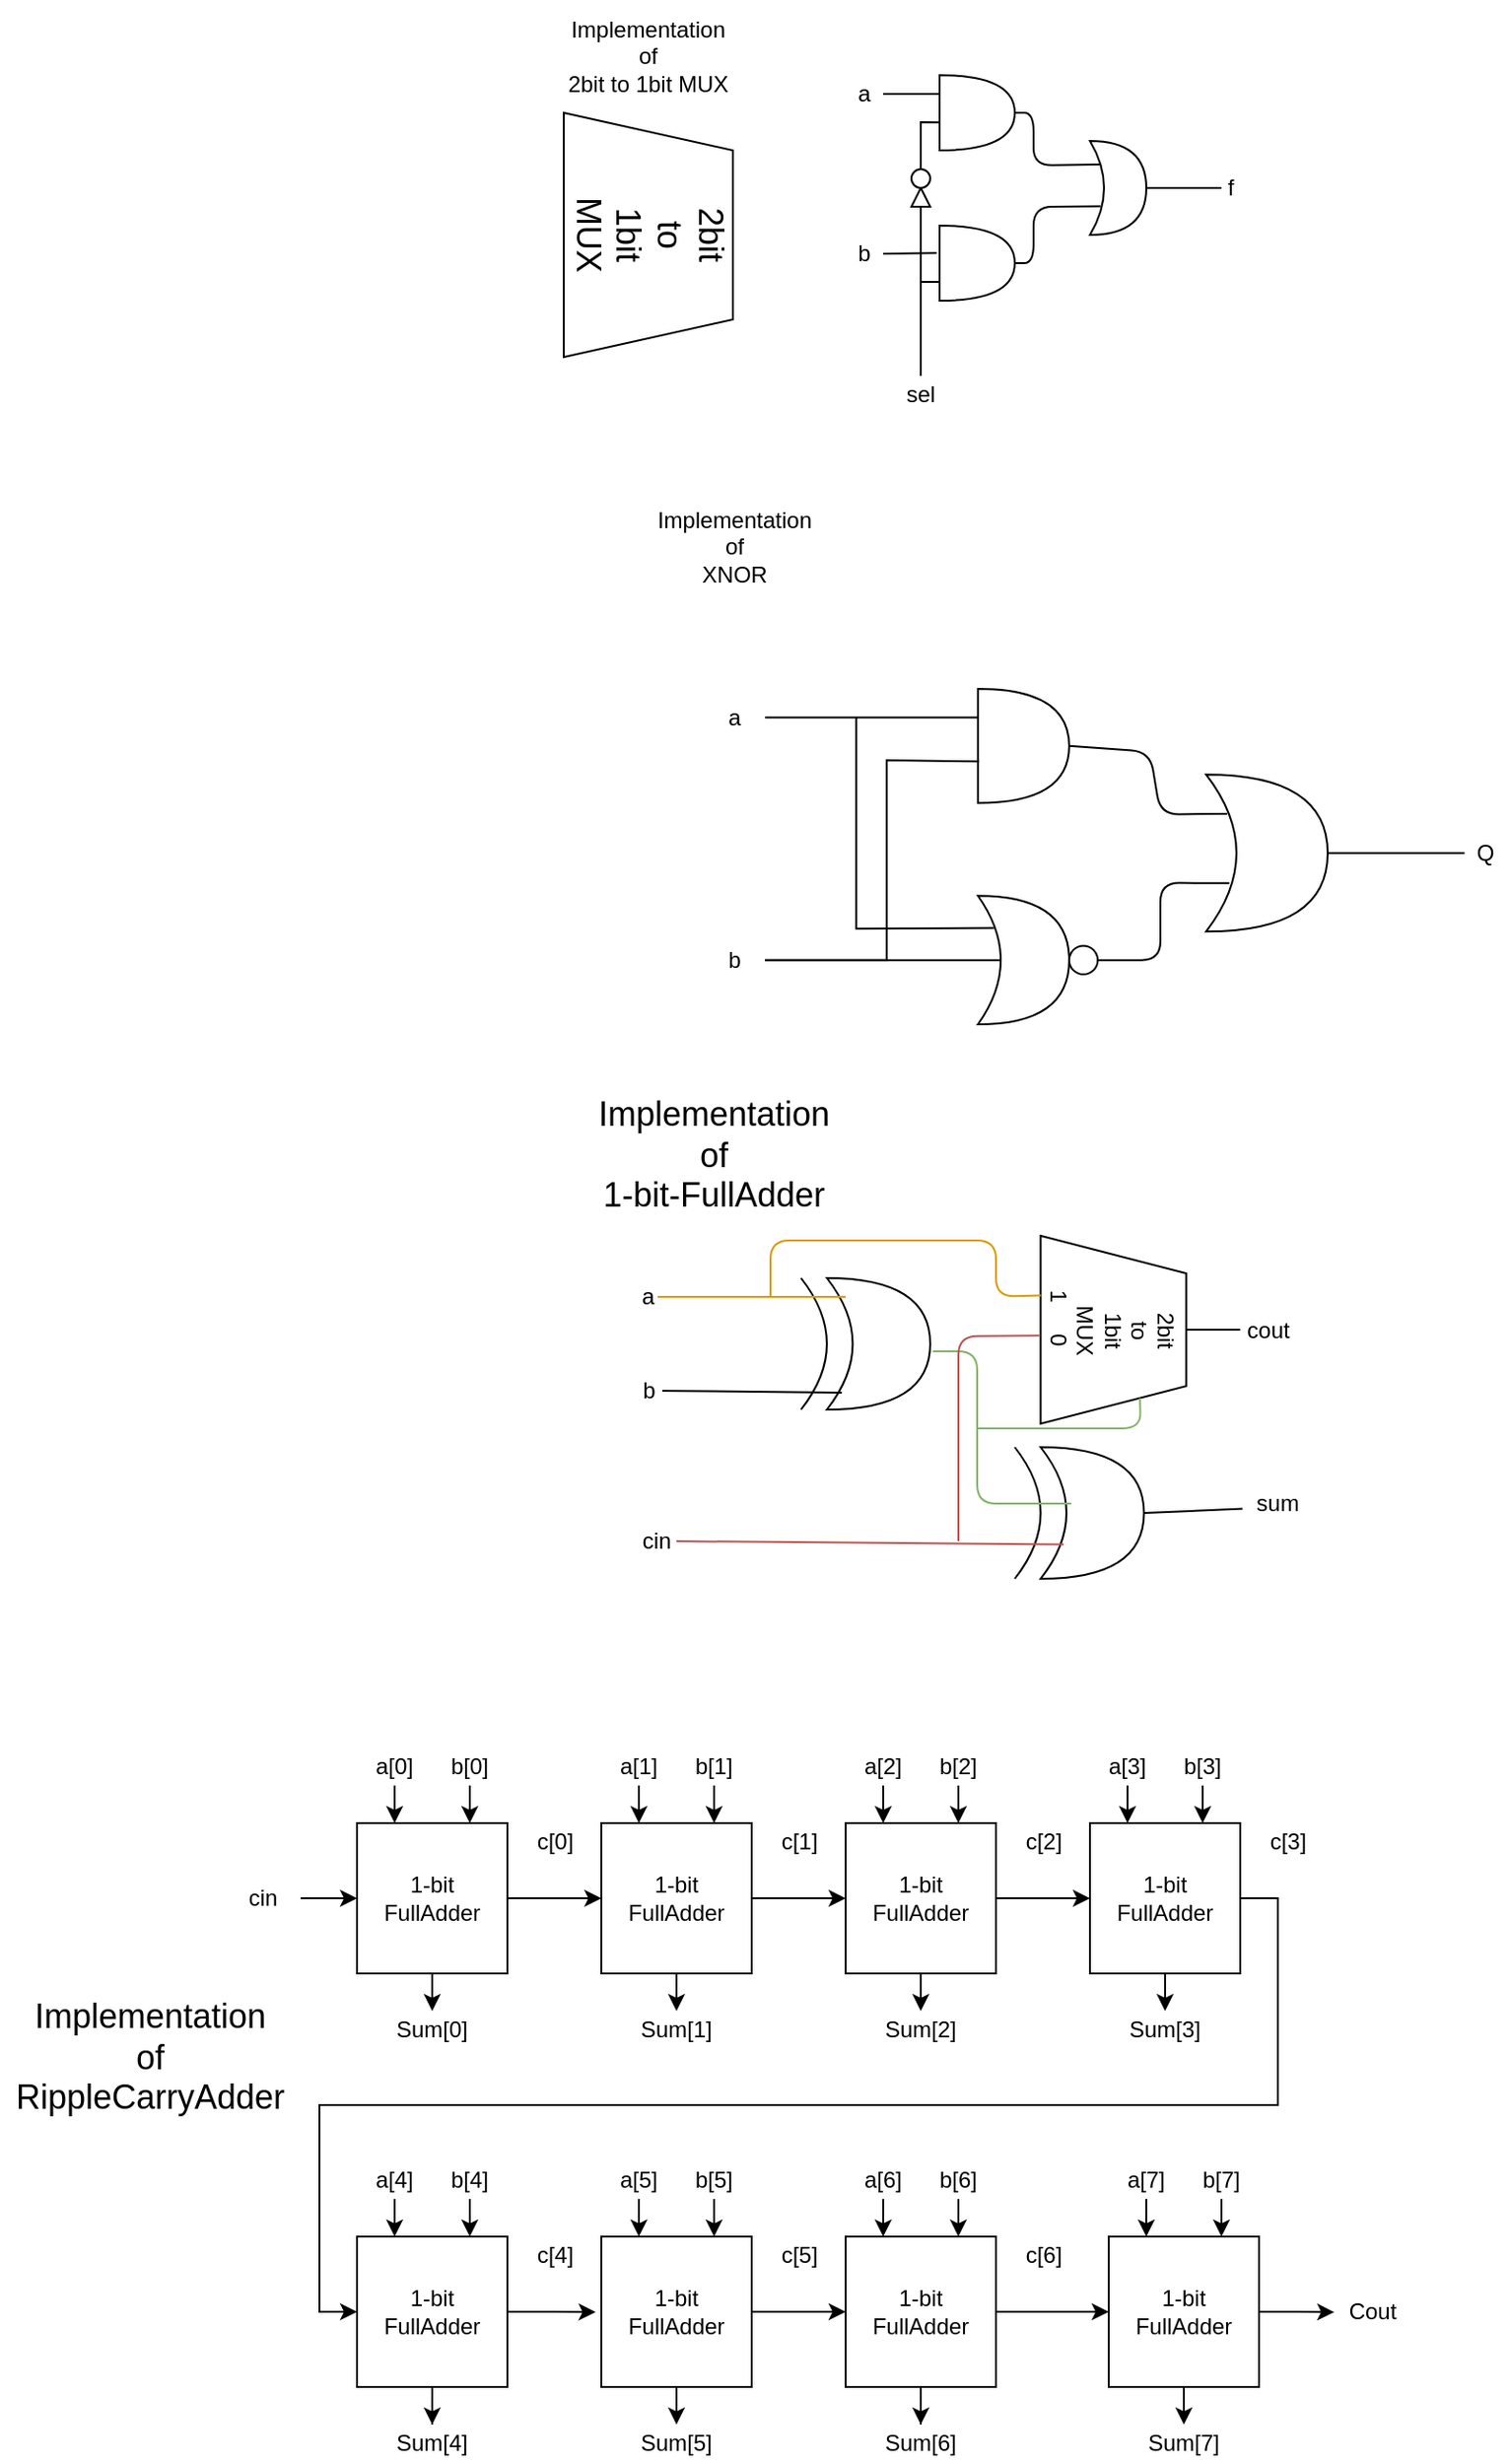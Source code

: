 <mxfile version="13.7.3" type="device"><diagram id="IzoLs5vrb0LpR1wkyylm" name="第1頁"><mxGraphModel dx="2012" dy="693" grid="1" gridSize="10" guides="1" tooltips="1" connect="1" arrows="1" fold="1" page="1" pageScale="1" pageWidth="827" pageHeight="1169" math="0" shadow="0"><root><mxCell id="0"/><mxCell id="1" parent="0"/><mxCell id="IlfOOBm3E56YgSQQ7kwk-1" value="&lt;font style=&quot;font-size: 18px&quot;&gt;2bit&lt;br&gt;to&lt;br&gt;1bit&lt;br&gt;MUX&lt;/font&gt;" style="shape=trapezoid;perimeter=trapezoidPerimeter;whiteSpace=wrap;html=1;fixedSize=1;rotation=90;" vertex="1" parent="1"><mxGeometry x="130" y="120" width="130" height="90" as="geometry"/></mxCell><mxCell id="IlfOOBm3E56YgSQQ7kwk-2" value="Implementation&lt;br&gt;of&lt;br&gt;2bit to 1bit MUX" style="text;html=1;strokeColor=none;fillColor=none;align=center;verticalAlign=middle;whiteSpace=wrap;rounded=0;" vertex="1" parent="1"><mxGeometry x="130" y="40" width="130" height="60" as="geometry"/></mxCell><mxCell id="IlfOOBm3E56YgSQQ7kwk-3" value="" style="shape=or;whiteSpace=wrap;html=1;" vertex="1" parent="1"><mxGeometry x="350" y="80" width="40" height="40" as="geometry"/></mxCell><mxCell id="IlfOOBm3E56YgSQQ7kwk-4" value="a" style="text;html=1;strokeColor=none;fillColor=none;align=center;verticalAlign=middle;whiteSpace=wrap;rounded=0;" vertex="1" parent="1"><mxGeometry x="300" y="80" width="20" height="20" as="geometry"/></mxCell><mxCell id="IlfOOBm3E56YgSQQ7kwk-5" value="b" style="text;html=1;strokeColor=none;fillColor=none;align=center;verticalAlign=middle;whiteSpace=wrap;rounded=0;" vertex="1" parent="1"><mxGeometry x="300" y="165" width="20" height="20" as="geometry"/></mxCell><mxCell id="IlfOOBm3E56YgSQQ7kwk-6" value="sel" style="text;html=1;strokeColor=none;fillColor=none;align=center;verticalAlign=middle;whiteSpace=wrap;rounded=0;" vertex="1" parent="1"><mxGeometry x="330" y="240" width="20" height="20" as="geometry"/></mxCell><mxCell id="IlfOOBm3E56YgSQQ7kwk-7" value="f" style="text;html=1;strokeColor=none;fillColor=none;align=center;verticalAlign=middle;whiteSpace=wrap;rounded=0;" vertex="1" parent="1"><mxGeometry x="500" y="130" width="10" height="20" as="geometry"/></mxCell><mxCell id="IlfOOBm3E56YgSQQ7kwk-9" value="" style="shape=or;whiteSpace=wrap;html=1;" vertex="1" parent="1"><mxGeometry x="350" y="160" width="40" height="40" as="geometry"/></mxCell><mxCell id="IlfOOBm3E56YgSQQ7kwk-10" value="" style="shape=xor;whiteSpace=wrap;html=1;" vertex="1" parent="1"><mxGeometry x="430" y="115" width="30" height="50" as="geometry"/></mxCell><mxCell id="IlfOOBm3E56YgSQQ7kwk-11" value="" style="endArrow=none;html=1;exitX=1;exitY=0.5;exitDx=0;exitDy=0;entryX=0;entryY=0.25;entryDx=0;entryDy=0;entryPerimeter=0;" edge="1" parent="1" source="IlfOOBm3E56YgSQQ7kwk-4" target="IlfOOBm3E56YgSQQ7kwk-3"><mxGeometry width="50" height="50" relative="1" as="geometry"><mxPoint x="290" y="190" as="sourcePoint"/><mxPoint x="340" y="140" as="targetPoint"/></mxGeometry></mxCell><mxCell id="IlfOOBm3E56YgSQQ7kwk-12" value="" style="endArrow=none;html=1;exitX=1;exitY=0.5;exitDx=0;exitDy=0;entryX=-0.04;entryY=0.365;entryDx=0;entryDy=0;entryPerimeter=0;" edge="1" parent="1" source="IlfOOBm3E56YgSQQ7kwk-5" target="IlfOOBm3E56YgSQQ7kwk-9"><mxGeometry width="50" height="50" relative="1" as="geometry"><mxPoint x="290" y="190" as="sourcePoint"/><mxPoint x="340" y="140" as="targetPoint"/></mxGeometry></mxCell><mxCell id="IlfOOBm3E56YgSQQ7kwk-13" value="" style="endArrow=none;html=1;exitX=0.5;exitY=0;exitDx=0;exitDy=0;" edge="1" parent="1" source="IlfOOBm3E56YgSQQ7kwk-6"><mxGeometry width="50" height="50" relative="1" as="geometry"><mxPoint x="290" y="190" as="sourcePoint"/><mxPoint x="340" y="150" as="targetPoint"/></mxGeometry></mxCell><mxCell id="IlfOOBm3E56YgSQQ7kwk-14" value="" style="endArrow=none;html=1;entryX=0;entryY=0.75;entryDx=0;entryDy=0;entryPerimeter=0;" edge="1" parent="1" target="IlfOOBm3E56YgSQQ7kwk-9"><mxGeometry width="50" height="50" relative="1" as="geometry"><mxPoint x="340" y="190" as="sourcePoint"/><mxPoint x="350" y="130" as="targetPoint"/></mxGeometry></mxCell><mxCell id="IlfOOBm3E56YgSQQ7kwk-15" value="" style="triangle;whiteSpace=wrap;html=1;rotation=-90;" vertex="1" parent="1"><mxGeometry x="335" y="140" width="10" height="10" as="geometry"/></mxCell><mxCell id="IlfOOBm3E56YgSQQ7kwk-16" value="" style="ellipse;whiteSpace=wrap;html=1;aspect=fixed;" vertex="1" parent="1"><mxGeometry x="335" y="130" width="10" height="10" as="geometry"/></mxCell><mxCell id="IlfOOBm3E56YgSQQ7kwk-17" value="" style="endArrow=none;html=1;entryX=0.006;entryY=0.627;entryDx=0;entryDy=0;entryPerimeter=0;exitX=0.5;exitY=0;exitDx=0;exitDy=0;rounded=0;" edge="1" parent="1" source="IlfOOBm3E56YgSQQ7kwk-16" target="IlfOOBm3E56YgSQQ7kwk-3"><mxGeometry width="50" height="50" relative="1" as="geometry"><mxPoint x="300" y="180" as="sourcePoint"/><mxPoint x="350" y="130" as="targetPoint"/><Array as="points"><mxPoint x="340" y="105"/></Array></mxGeometry></mxCell><mxCell id="IlfOOBm3E56YgSQQ7kwk-18" value="" style="endArrow=none;html=1;exitX=1;exitY=0.5;exitDx=0;exitDy=0;exitPerimeter=0;entryX=0.175;entryY=0.25;entryDx=0;entryDy=0;entryPerimeter=0;" edge="1" parent="1" source="IlfOOBm3E56YgSQQ7kwk-3" target="IlfOOBm3E56YgSQQ7kwk-10"><mxGeometry width="50" height="50" relative="1" as="geometry"><mxPoint x="380" y="160" as="sourcePoint"/><mxPoint x="430" y="110" as="targetPoint"/><Array as="points"><mxPoint x="400" y="100"/><mxPoint x="400" y="128"/></Array></mxGeometry></mxCell><mxCell id="IlfOOBm3E56YgSQQ7kwk-19" value="" style="endArrow=none;html=1;exitX=1;exitY=0.5;exitDx=0;exitDy=0;exitPerimeter=0;entryX=0.187;entryY=0.696;entryDx=0;entryDy=0;entryPerimeter=0;" edge="1" parent="1" source="IlfOOBm3E56YgSQQ7kwk-9" target="IlfOOBm3E56YgSQQ7kwk-10"><mxGeometry width="50" height="50" relative="1" as="geometry"><mxPoint x="380" y="160" as="sourcePoint"/><mxPoint x="430" y="110" as="targetPoint"/><Array as="points"><mxPoint x="400" y="180"/><mxPoint x="400" y="150"/></Array></mxGeometry></mxCell><mxCell id="IlfOOBm3E56YgSQQ7kwk-20" value="" style="endArrow=none;html=1;exitX=1;exitY=0.5;exitDx=0;exitDy=0;exitPerimeter=0;entryX=0;entryY=0.5;entryDx=0;entryDy=0;" edge="1" parent="1" source="IlfOOBm3E56YgSQQ7kwk-10" target="IlfOOBm3E56YgSQQ7kwk-7"><mxGeometry width="50" height="50" relative="1" as="geometry"><mxPoint x="380" y="160" as="sourcePoint"/><mxPoint x="430" y="110" as="targetPoint"/></mxGeometry></mxCell><mxCell id="IlfOOBm3E56YgSQQ7kwk-36" value="" style="group" vertex="1" connectable="0" parent="1"><mxGeometry x="160" y="285" width="492" height="300" as="geometry"/></mxCell><mxCell id="IlfOOBm3E56YgSQQ7kwk-21" value="Implementation&lt;br&gt;of&lt;br&gt;XNOR" style="text;html=1;strokeColor=none;fillColor=none;align=center;verticalAlign=middle;whiteSpace=wrap;rounded=0;" vertex="1" parent="IlfOOBm3E56YgSQQ7kwk-36"><mxGeometry width="161.842" height="91.139" as="geometry"/></mxCell><mxCell id="IlfOOBm3E56YgSQQ7kwk-22" value="" style="shape=or;whiteSpace=wrap;html=1;" vertex="1" parent="IlfOOBm3E56YgSQQ7kwk-36"><mxGeometry x="210.395" y="121.519" width="48.553" height="60.759" as="geometry"/></mxCell><mxCell id="IlfOOBm3E56YgSQQ7kwk-23" value="a" style="text;html=1;strokeColor=none;fillColor=none;align=center;verticalAlign=middle;whiteSpace=wrap;rounded=0;" vertex="1" parent="IlfOOBm3E56YgSQQ7kwk-36"><mxGeometry x="64.737" y="121.519" width="32.368" height="30.38" as="geometry"/></mxCell><mxCell id="IlfOOBm3E56YgSQQ7kwk-24" value="b" style="text;html=1;strokeColor=none;fillColor=none;align=center;verticalAlign=middle;whiteSpace=wrap;rounded=0;" vertex="1" parent="IlfOOBm3E56YgSQQ7kwk-36"><mxGeometry x="64.737" y="250.633" width="32.368" height="30.38" as="geometry"/></mxCell><mxCell id="IlfOOBm3E56YgSQQ7kwk-25" value="" style="shape=xor;whiteSpace=wrap;html=1;" vertex="1" parent="IlfOOBm3E56YgSQQ7kwk-36"><mxGeometry x="210.395" y="231.646" width="48.553" height="68.354" as="geometry"/></mxCell><mxCell id="IlfOOBm3E56YgSQQ7kwk-26" value="" style="ellipse;whiteSpace=wrap;html=1;aspect=fixed;" vertex="1" parent="IlfOOBm3E56YgSQQ7kwk-36"><mxGeometry x="258.947" y="258.228" width="15.19" height="15.19" as="geometry"/></mxCell><mxCell id="IlfOOBm3E56YgSQQ7kwk-27" value="" style="endArrow=none;html=1;exitX=1;exitY=0.5;exitDx=0;exitDy=0;entryX=0;entryY=0.25;entryDx=0;entryDy=0;entryPerimeter=0;" edge="1" parent="IlfOOBm3E56YgSQQ7kwk-36" source="IlfOOBm3E56YgSQQ7kwk-23" target="IlfOOBm3E56YgSQQ7kwk-22"><mxGeometry width="50" height="50" relative="1" as="geometry"><mxPoint x="307.5" y="167.089" as="sourcePoint"/><mxPoint x="388.421" y="91.139" as="targetPoint"/></mxGeometry></mxCell><mxCell id="IlfOOBm3E56YgSQQ7kwk-28" value="" style="endArrow=none;html=1;exitX=1;exitY=0.5;exitDx=0;exitDy=0;entryX=0.014;entryY=0.636;entryDx=0;entryDy=0;entryPerimeter=0;rounded=0;" edge="1" parent="IlfOOBm3E56YgSQQ7kwk-36" source="IlfOOBm3E56YgSQQ7kwk-24" target="IlfOOBm3E56YgSQQ7kwk-22"><mxGeometry width="50" height="50" relative="1" as="geometry"><mxPoint x="307.5" y="167.089" as="sourcePoint"/><mxPoint x="388.421" y="91.139" as="targetPoint"/><Array as="points"><mxPoint x="161.842" y="265.823"/><mxPoint x="161.842" y="159.494"/></Array></mxGeometry></mxCell><mxCell id="IlfOOBm3E56YgSQQ7kwk-29" value="" style="endArrow=none;html=1;entryX=0.175;entryY=0.25;entryDx=0;entryDy=0;entryPerimeter=0;rounded=0;" edge="1" parent="IlfOOBm3E56YgSQQ7kwk-36" target="IlfOOBm3E56YgSQQ7kwk-25"><mxGeometry width="50" height="50" relative="1" as="geometry"><mxPoint x="145.658" y="136.709" as="sourcePoint"/><mxPoint x="388.421" y="91.139" as="targetPoint"/><Array as="points"><mxPoint x="145.658" y="249.114"/></Array></mxGeometry></mxCell><mxCell id="IlfOOBm3E56YgSQQ7kwk-30" value="" style="endArrow=none;html=1;entryX=0.25;entryY=0.5;entryDx=0;entryDy=0;entryPerimeter=0;" edge="1" parent="IlfOOBm3E56YgSQQ7kwk-36" target="IlfOOBm3E56YgSQQ7kwk-25"><mxGeometry width="50" height="50" relative="1" as="geometry"><mxPoint x="97.105" y="265.823" as="sourcePoint"/><mxPoint x="388.421" y="91.139" as="targetPoint"/></mxGeometry></mxCell><mxCell id="IlfOOBm3E56YgSQQ7kwk-31" value="" style="shape=xor;whiteSpace=wrap;html=1;" vertex="1" parent="IlfOOBm3E56YgSQQ7kwk-36"><mxGeometry x="331.776" y="167.089" width="64.737" height="83.544" as="geometry"/></mxCell><mxCell id="IlfOOBm3E56YgSQQ7kwk-32" value="" style="endArrow=none;html=1;exitX=1;exitY=0.5;exitDx=0;exitDy=0;exitPerimeter=0;entryX=0.175;entryY=0.25;entryDx=0;entryDy=0;entryPerimeter=0;" edge="1" parent="IlfOOBm3E56YgSQQ7kwk-36" source="IlfOOBm3E56YgSQQ7kwk-22" target="IlfOOBm3E56YgSQQ7kwk-31"><mxGeometry width="50" height="50" relative="1" as="geometry"><mxPoint x="226.579" y="243.038" as="sourcePoint"/><mxPoint x="307.5" y="167.089" as="targetPoint"/><Array as="points"><mxPoint x="302" y="155"/><mxPoint x="307.5" y="188.354"/></Array></mxGeometry></mxCell><mxCell id="IlfOOBm3E56YgSQQ7kwk-33" value="" style="endArrow=none;html=1;exitX=1;exitY=0.5;exitDx=0;exitDy=0;entryX=0.192;entryY=0.691;entryDx=0;entryDy=0;entryPerimeter=0;" edge="1" parent="IlfOOBm3E56YgSQQ7kwk-36" source="IlfOOBm3E56YgSQQ7kwk-26" target="IlfOOBm3E56YgSQQ7kwk-31"><mxGeometry width="50" height="50" relative="1" as="geometry"><mxPoint x="291.316" y="271.899" as="sourcePoint"/><mxPoint x="307.5" y="167.089" as="targetPoint"/><Array as="points"><mxPoint x="307.5" y="265.823"/><mxPoint x="307.5" y="224.81"/></Array></mxGeometry></mxCell><mxCell id="IlfOOBm3E56YgSQQ7kwk-34" value="Q" style="text;html=1;strokeColor=none;fillColor=none;align=center;verticalAlign=middle;whiteSpace=wrap;rounded=0;" vertex="1" parent="IlfOOBm3E56YgSQQ7kwk-36"><mxGeometry x="469.342" y="193.671" width="22.658" height="30.38" as="geometry"/></mxCell><mxCell id="IlfOOBm3E56YgSQQ7kwk-35" value="" style="endArrow=none;html=1;exitX=1;exitY=0.5;exitDx=0;exitDy=0;exitPerimeter=0;entryX=0;entryY=0.5;entryDx=0;entryDy=0;" edge="1" parent="IlfOOBm3E56YgSQQ7kwk-36" source="IlfOOBm3E56YgSQQ7kwk-31" target="IlfOOBm3E56YgSQQ7kwk-34"><mxGeometry width="50" height="50" relative="1" as="geometry"><mxPoint x="485.526" y="243.038" as="sourcePoint"/><mxPoint x="566.447" y="167.089" as="targetPoint"/></mxGeometry></mxCell><mxCell id="IlfOOBm3E56YgSQQ7kwk-37" value="&lt;font style=&quot;font-size: 18px&quot;&gt;Implementation&lt;br&gt;of&lt;br&gt;1-bit-FullAdder&lt;/font&gt;" style="text;html=1;strokeColor=none;fillColor=none;align=center;verticalAlign=middle;whiteSpace=wrap;rounded=0;" vertex="1" parent="1"><mxGeometry x="150" y="610" width="160" height="90" as="geometry"/></mxCell><mxCell id="IlfOOBm3E56YgSQQ7kwk-38" value="b" style="text;html=1;strokeColor=none;fillColor=none;align=center;verticalAlign=middle;whiteSpace=wrap;rounded=0;" vertex="1" parent="1"><mxGeometry x="187.5" y="770" width="15" height="20" as="geometry"/></mxCell><mxCell id="IlfOOBm3E56YgSQQ7kwk-39" value="a" style="text;html=1;strokeColor=none;fillColor=none;align=center;verticalAlign=middle;whiteSpace=wrap;rounded=0;" vertex="1" parent="1"><mxGeometry x="190" y="720" width="10" height="20" as="geometry"/></mxCell><mxCell id="IlfOOBm3E56YgSQQ7kwk-40" value="cin" style="text;html=1;strokeColor=none;fillColor=none;align=center;verticalAlign=middle;whiteSpace=wrap;rounded=0;" vertex="1" parent="1"><mxGeometry x="187.5" y="850" width="22.5" height="20" as="geometry"/></mxCell><mxCell id="IlfOOBm3E56YgSQQ7kwk-41" value="sum" style="text;html=1;strokeColor=none;fillColor=none;align=center;verticalAlign=middle;whiteSpace=wrap;rounded=0;" vertex="1" parent="1"><mxGeometry x="510" y="830" width="40" height="20" as="geometry"/></mxCell><mxCell id="IlfOOBm3E56YgSQQ7kwk-42" value="cout" style="text;html=1;strokeColor=none;fillColor=none;align=center;verticalAlign=middle;whiteSpace=wrap;rounded=0;" vertex="1" parent="1"><mxGeometry x="510" y="737.5" width="30" height="20" as="geometry"/></mxCell><mxCell id="IlfOOBm3E56YgSQQ7kwk-48" value="" style="group" vertex="1" connectable="0" parent="1"><mxGeometry x="290" y="720" width="55" height="70" as="geometry"/></mxCell><mxCell id="IlfOOBm3E56YgSQQ7kwk-43" value="" style="shape=xor;whiteSpace=wrap;html=1;" vertex="1" parent="IlfOOBm3E56YgSQQ7kwk-48"><mxGeometry width="55" height="70" as="geometry"/></mxCell><mxCell id="IlfOOBm3E56YgSQQ7kwk-47" value="" style="endArrow=none;html=1;curved=1;" edge="1" parent="IlfOOBm3E56YgSQQ7kwk-48"><mxGeometry width="50" height="50" relative="1" as="geometry"><mxPoint x="-13.75" y="70" as="sourcePoint"/><mxPoint x="-13.75" as="targetPoint"/><Array as="points"><mxPoint x="13.75" y="35"/></Array></mxGeometry></mxCell><mxCell id="IlfOOBm3E56YgSQQ7kwk-49" value="" style="group" vertex="1" connectable="0" parent="1"><mxGeometry x="403.75" y="810" width="55" height="70" as="geometry"/></mxCell><mxCell id="IlfOOBm3E56YgSQQ7kwk-50" value="" style="shape=xor;whiteSpace=wrap;html=1;" vertex="1" parent="IlfOOBm3E56YgSQQ7kwk-49"><mxGeometry width="55" height="70" as="geometry"/></mxCell><mxCell id="IlfOOBm3E56YgSQQ7kwk-51" value="" style="endArrow=none;html=1;curved=1;" edge="1" parent="IlfOOBm3E56YgSQQ7kwk-49"><mxGeometry width="50" height="50" relative="1" as="geometry"><mxPoint x="-13.75" y="70" as="sourcePoint"/><mxPoint x="-13.75" as="targetPoint"/><Array as="points"><mxPoint x="13.75" y="35"/></Array></mxGeometry></mxCell><mxCell id="IlfOOBm3E56YgSQQ7kwk-52" value="" style="endArrow=none;html=1;exitX=1;exitY=0.5;exitDx=0;exitDy=0;fillColor=#ffe6cc;strokeColor=#d79b00;" edge="1" parent="1" source="IlfOOBm3E56YgSQQ7kwk-39"><mxGeometry width="50" height="50" relative="1" as="geometry"><mxPoint x="310" y="760" as="sourcePoint"/><mxPoint x="300" y="730" as="targetPoint"/></mxGeometry></mxCell><mxCell id="IlfOOBm3E56YgSQQ7kwk-54" value="" style="endArrow=none;html=1;exitX=1;exitY=0.5;exitDx=0;exitDy=0;" edge="1" parent="1" source="IlfOOBm3E56YgSQQ7kwk-38"><mxGeometry width="50" height="50" relative="1" as="geometry"><mxPoint x="290" y="760" as="sourcePoint"/><mxPoint x="298" y="781" as="targetPoint"/></mxGeometry></mxCell><mxCell id="IlfOOBm3E56YgSQQ7kwk-55" value="" style="endArrow=none;html=1;exitX=1;exitY=0.5;exitDx=0;exitDy=0;entryX=0.223;entryY=0.74;entryDx=0;entryDy=0;entryPerimeter=0;fillColor=#f8cecc;strokeColor=#b85450;" edge="1" parent="1" source="IlfOOBm3E56YgSQQ7kwk-40" target="IlfOOBm3E56YgSQQ7kwk-50"><mxGeometry width="50" height="50" relative="1" as="geometry"><mxPoint x="270" y="810" as="sourcePoint"/><mxPoint x="320" y="760" as="targetPoint"/></mxGeometry></mxCell><mxCell id="IlfOOBm3E56YgSQQ7kwk-56" value="" style="endArrow=none;html=1;exitX=1.025;exitY=0.557;exitDx=0;exitDy=0;exitPerimeter=0;fillColor=#d5e8d4;strokeColor=#82b366;" edge="1" parent="1" source="IlfOOBm3E56YgSQQ7kwk-43"><mxGeometry width="50" height="50" relative="1" as="geometry"><mxPoint x="270" y="810" as="sourcePoint"/><mxPoint x="420" y="840" as="targetPoint"/><Array as="points"><mxPoint x="370" y="759"/><mxPoint x="370" y="840"/></Array></mxGeometry></mxCell><mxCell id="IlfOOBm3E56YgSQQ7kwk-57" value="&lt;font style=&quot;font-size: 12px&quot;&gt;2bit&lt;br&gt;to&lt;br&gt;1bit&lt;br&gt;MUX&lt;br&gt;1&amp;nbsp; &amp;nbsp; &amp;nbsp;0&amp;nbsp; &amp;nbsp;&amp;nbsp;&lt;br&gt;&lt;/font&gt;" style="shape=trapezoid;perimeter=trapezoidPerimeter;whiteSpace=wrap;html=1;fixedSize=1;rotation=90;" vertex="1" parent="1"><mxGeometry x="392.5" y="708.75" width="100" height="77.5" as="geometry"/></mxCell><mxCell id="IlfOOBm3E56YgSQQ7kwk-58" value="" style="endArrow=none;html=1;exitX=1;exitY=0.5;exitDx=0;exitDy=0;exitPerimeter=0;entryX=0.03;entryY=0.64;entryDx=0;entryDy=0;entryPerimeter=0;" edge="1" parent="1" source="IlfOOBm3E56YgSQQ7kwk-50" target="IlfOOBm3E56YgSQQ7kwk-41"><mxGeometry width="50" height="50" relative="1" as="geometry"><mxPoint x="360" y="780" as="sourcePoint"/><mxPoint x="410" y="730" as="targetPoint"/></mxGeometry></mxCell><mxCell id="IlfOOBm3E56YgSQQ7kwk-59" value="" style="endArrow=none;html=1;entryX=1;entryY=0.25;entryDx=0;entryDy=0;fillColor=#d5e8d4;strokeColor=#82b366;" edge="1" parent="1" target="IlfOOBm3E56YgSQQ7kwk-57"><mxGeometry width="50" height="50" relative="1" as="geometry"><mxPoint x="370" y="800" as="sourcePoint"/><mxPoint x="440" y="800" as="targetPoint"/><Array as="points"><mxPoint x="457" y="800"/></Array></mxGeometry></mxCell><mxCell id="IlfOOBm3E56YgSQQ7kwk-60" value="" style="endArrow=none;html=1;entryX=0.317;entryY=0.998;entryDx=0;entryDy=0;entryPerimeter=0;fillColor=#ffe6cc;strokeColor=#d79b00;" edge="1" parent="1" target="IlfOOBm3E56YgSQQ7kwk-57"><mxGeometry width="50" height="50" relative="1" as="geometry"><mxPoint x="260" y="729.8" as="sourcePoint"/><mxPoint x="400" y="730" as="targetPoint"/><Array as="points"><mxPoint x="260" y="700"/><mxPoint x="380" y="700"/><mxPoint x="380" y="730"/></Array></mxGeometry></mxCell><mxCell id="IlfOOBm3E56YgSQQ7kwk-61" value="" style="endArrow=none;html=1;entryX=0.531;entryY=1.01;entryDx=0;entryDy=0;entryPerimeter=0;fillColor=#f8cecc;strokeColor=#b85450;" edge="1" parent="1" target="IlfOOBm3E56YgSQQ7kwk-57"><mxGeometry width="50" height="50" relative="1" as="geometry"><mxPoint x="360" y="860" as="sourcePoint"/><mxPoint x="360" y="750" as="targetPoint"/><Array as="points"><mxPoint x="360" y="751"/></Array></mxGeometry></mxCell><mxCell id="IlfOOBm3E56YgSQQ7kwk-62" value="" style="endArrow=none;html=1;exitX=0.5;exitY=0;exitDx=0;exitDy=0;entryX=0;entryY=0.5;entryDx=0;entryDy=0;" edge="1" parent="1" source="IlfOOBm3E56YgSQQ7kwk-57" target="IlfOOBm3E56YgSQQ7kwk-42"><mxGeometry width="50" height="50" relative="1" as="geometry"><mxPoint x="380" y="790" as="sourcePoint"/><mxPoint x="430" y="740" as="targetPoint"/></mxGeometry></mxCell><mxCell id="IlfOOBm3E56YgSQQ7kwk-125" style="edgeStyle=orthogonalEdgeStyle;curved=1;orthogonalLoop=1;jettySize=auto;html=1;exitX=0.5;exitY=1;exitDx=0;exitDy=0;entryX=0.5;entryY=0;entryDx=0;entryDy=0;strokeColor=#000000;" edge="1" parent="1" source="IlfOOBm3E56YgSQQ7kwk-63" target="IlfOOBm3E56YgSQQ7kwk-70"><mxGeometry relative="1" as="geometry"/></mxCell><mxCell id="IlfOOBm3E56YgSQQ7kwk-126" style="edgeStyle=orthogonalEdgeStyle;curved=1;orthogonalLoop=1;jettySize=auto;html=1;exitX=1;exitY=0.5;exitDx=0;exitDy=0;entryX=0;entryY=0.5;entryDx=0;entryDy=0;strokeColor=#000000;" edge="1" parent="1" source="IlfOOBm3E56YgSQQ7kwk-63" target="IlfOOBm3E56YgSQQ7kwk-72"><mxGeometry relative="1" as="geometry"/></mxCell><mxCell id="IlfOOBm3E56YgSQQ7kwk-63" value="1-bit&lt;br&gt;FullAdder" style="whiteSpace=wrap;html=1;aspect=fixed;" vertex="1" parent="1"><mxGeometry x="40" y="1010" width="80" height="80" as="geometry"/></mxCell><mxCell id="IlfOOBm3E56YgSQQ7kwk-64" value="&lt;font style=&quot;font-size: 18px&quot;&gt;Implementation&lt;br&gt;of&lt;br&gt;RippleCarryAdder&lt;/font&gt;" style="text;html=1;strokeColor=none;fillColor=none;align=center;verticalAlign=middle;whiteSpace=wrap;rounded=0;" vertex="1" parent="1"><mxGeometry x="-150" y="1090" width="160" height="90" as="geometry"/></mxCell><mxCell id="IlfOOBm3E56YgSQQ7kwk-121" style="edgeStyle=orthogonalEdgeStyle;curved=1;orthogonalLoop=1;jettySize=auto;html=1;exitX=1;exitY=0.5;exitDx=0;exitDy=0;strokeColor=#000000;" edge="1" parent="1" source="IlfOOBm3E56YgSQQ7kwk-67" target="IlfOOBm3E56YgSQQ7kwk-63"><mxGeometry relative="1" as="geometry"/></mxCell><mxCell id="IlfOOBm3E56YgSQQ7kwk-67" value="cin" style="text;html=1;strokeColor=none;fillColor=none;align=center;verticalAlign=middle;whiteSpace=wrap;rounded=0;" vertex="1" parent="1"><mxGeometry x="-30" y="1040" width="40" height="20" as="geometry"/></mxCell><mxCell id="IlfOOBm3E56YgSQQ7kwk-124" style="edgeStyle=orthogonalEdgeStyle;curved=1;orthogonalLoop=1;jettySize=auto;html=1;exitX=0.5;exitY=1;exitDx=0;exitDy=0;entryX=0.75;entryY=0;entryDx=0;entryDy=0;strokeColor=#000000;" edge="1" parent="1" source="IlfOOBm3E56YgSQQ7kwk-68" target="IlfOOBm3E56YgSQQ7kwk-63"><mxGeometry relative="1" as="geometry"/></mxCell><mxCell id="IlfOOBm3E56YgSQQ7kwk-68" value="b[0]" style="text;html=1;strokeColor=none;fillColor=none;align=center;verticalAlign=middle;whiteSpace=wrap;rounded=0;" vertex="1" parent="1"><mxGeometry x="80" y="970" width="40" height="20" as="geometry"/></mxCell><mxCell id="IlfOOBm3E56YgSQQ7kwk-123" style="edgeStyle=orthogonalEdgeStyle;curved=1;orthogonalLoop=1;jettySize=auto;html=1;exitX=0.5;exitY=1;exitDx=0;exitDy=0;entryX=0.25;entryY=0;entryDx=0;entryDy=0;strokeColor=#000000;" edge="1" parent="1" source="IlfOOBm3E56YgSQQ7kwk-69" target="IlfOOBm3E56YgSQQ7kwk-63"><mxGeometry relative="1" as="geometry"/></mxCell><mxCell id="IlfOOBm3E56YgSQQ7kwk-69" value="a[0]" style="text;html=1;strokeColor=none;fillColor=none;align=center;verticalAlign=middle;whiteSpace=wrap;rounded=0;" vertex="1" parent="1"><mxGeometry x="40" y="970" width="40" height="20" as="geometry"/></mxCell><mxCell id="IlfOOBm3E56YgSQQ7kwk-70" value="Sum[0]" style="text;html=1;strokeColor=none;fillColor=none;align=center;verticalAlign=middle;whiteSpace=wrap;rounded=0;" vertex="1" parent="1"><mxGeometry x="60" y="1110" width="40" height="20" as="geometry"/></mxCell><mxCell id="IlfOOBm3E56YgSQQ7kwk-71" value="c[0]" style="text;html=1;align=center;verticalAlign=middle;resizable=0;points=[];autosize=1;" vertex="1" parent="1"><mxGeometry x="130" y="1010" width="30" height="20" as="geometry"/></mxCell><mxCell id="IlfOOBm3E56YgSQQ7kwk-129" style="edgeStyle=orthogonalEdgeStyle;curved=1;orthogonalLoop=1;jettySize=auto;html=1;exitX=0.5;exitY=1;exitDx=0;exitDy=0;strokeColor=#000000;" edge="1" parent="1" source="IlfOOBm3E56YgSQQ7kwk-72" target="IlfOOBm3E56YgSQQ7kwk-75"><mxGeometry relative="1" as="geometry"/></mxCell><mxCell id="IlfOOBm3E56YgSQQ7kwk-130" style="edgeStyle=orthogonalEdgeStyle;curved=1;orthogonalLoop=1;jettySize=auto;html=1;exitX=1;exitY=0.5;exitDx=0;exitDy=0;entryX=0;entryY=0.5;entryDx=0;entryDy=0;strokeColor=#000000;" edge="1" parent="1" source="IlfOOBm3E56YgSQQ7kwk-72" target="IlfOOBm3E56YgSQQ7kwk-77"><mxGeometry relative="1" as="geometry"/></mxCell><mxCell id="IlfOOBm3E56YgSQQ7kwk-72" value="1-bit&lt;br&gt;FullAdder" style="whiteSpace=wrap;html=1;aspect=fixed;" vertex="1" parent="1"><mxGeometry x="170" y="1010" width="80" height="80" as="geometry"/></mxCell><mxCell id="IlfOOBm3E56YgSQQ7kwk-128" style="edgeStyle=orthogonalEdgeStyle;curved=1;orthogonalLoop=1;jettySize=auto;html=1;exitX=0.5;exitY=1;exitDx=0;exitDy=0;entryX=0.75;entryY=0;entryDx=0;entryDy=0;strokeColor=#000000;" edge="1" parent="1" source="IlfOOBm3E56YgSQQ7kwk-73" target="IlfOOBm3E56YgSQQ7kwk-72"><mxGeometry relative="1" as="geometry"/></mxCell><mxCell id="IlfOOBm3E56YgSQQ7kwk-73" value="b[1]" style="text;html=1;strokeColor=none;fillColor=none;align=center;verticalAlign=middle;whiteSpace=wrap;rounded=0;" vertex="1" parent="1"><mxGeometry x="210" y="970" width="40" height="20" as="geometry"/></mxCell><mxCell id="IlfOOBm3E56YgSQQ7kwk-127" style="edgeStyle=orthogonalEdgeStyle;curved=1;orthogonalLoop=1;jettySize=auto;html=1;exitX=0.5;exitY=1;exitDx=0;exitDy=0;entryX=0.25;entryY=0;entryDx=0;entryDy=0;strokeColor=#000000;" edge="1" parent="1" source="IlfOOBm3E56YgSQQ7kwk-74" target="IlfOOBm3E56YgSQQ7kwk-72"><mxGeometry relative="1" as="geometry"/></mxCell><mxCell id="IlfOOBm3E56YgSQQ7kwk-74" value="a[1]" style="text;html=1;strokeColor=none;fillColor=none;align=center;verticalAlign=middle;whiteSpace=wrap;rounded=0;" vertex="1" parent="1"><mxGeometry x="170" y="970" width="40" height="20" as="geometry"/></mxCell><mxCell id="IlfOOBm3E56YgSQQ7kwk-75" value="Sum[1]" style="text;html=1;strokeColor=none;fillColor=none;align=center;verticalAlign=middle;whiteSpace=wrap;rounded=0;" vertex="1" parent="1"><mxGeometry x="190" y="1110" width="40" height="20" as="geometry"/></mxCell><mxCell id="IlfOOBm3E56YgSQQ7kwk-76" value="c[1]" style="text;html=1;align=center;verticalAlign=middle;resizable=0;points=[];autosize=1;" vertex="1" parent="1"><mxGeometry x="260" y="1010" width="30" height="20" as="geometry"/></mxCell><mxCell id="IlfOOBm3E56YgSQQ7kwk-133" style="edgeStyle=orthogonalEdgeStyle;curved=1;orthogonalLoop=1;jettySize=auto;html=1;exitX=1;exitY=0.5;exitDx=0;exitDy=0;entryX=0;entryY=0.5;entryDx=0;entryDy=0;strokeColor=#000000;" edge="1" parent="1" source="IlfOOBm3E56YgSQQ7kwk-77" target="IlfOOBm3E56YgSQQ7kwk-82"><mxGeometry relative="1" as="geometry"/></mxCell><mxCell id="IlfOOBm3E56YgSQQ7kwk-134" style="edgeStyle=orthogonalEdgeStyle;curved=1;orthogonalLoop=1;jettySize=auto;html=1;exitX=0.5;exitY=1;exitDx=0;exitDy=0;entryX=0.5;entryY=0;entryDx=0;entryDy=0;strokeColor=#000000;" edge="1" parent="1" source="IlfOOBm3E56YgSQQ7kwk-77" target="IlfOOBm3E56YgSQQ7kwk-80"><mxGeometry relative="1" as="geometry"/></mxCell><mxCell id="IlfOOBm3E56YgSQQ7kwk-77" value="1-bit&lt;br&gt;FullAdder" style="whiteSpace=wrap;html=1;aspect=fixed;" vertex="1" parent="1"><mxGeometry x="300" y="1010" width="80" height="80" as="geometry"/></mxCell><mxCell id="IlfOOBm3E56YgSQQ7kwk-132" style="edgeStyle=orthogonalEdgeStyle;curved=1;orthogonalLoop=1;jettySize=auto;html=1;exitX=0.5;exitY=1;exitDx=0;exitDy=0;entryX=0.75;entryY=0;entryDx=0;entryDy=0;strokeColor=#000000;" edge="1" parent="1" source="IlfOOBm3E56YgSQQ7kwk-78" target="IlfOOBm3E56YgSQQ7kwk-77"><mxGeometry relative="1" as="geometry"/></mxCell><mxCell id="IlfOOBm3E56YgSQQ7kwk-78" value="b[2]" style="text;html=1;strokeColor=none;fillColor=none;align=center;verticalAlign=middle;whiteSpace=wrap;rounded=0;" vertex="1" parent="1"><mxGeometry x="340" y="970" width="40" height="20" as="geometry"/></mxCell><mxCell id="IlfOOBm3E56YgSQQ7kwk-131" style="edgeStyle=orthogonalEdgeStyle;curved=1;orthogonalLoop=1;jettySize=auto;html=1;exitX=0.5;exitY=1;exitDx=0;exitDy=0;entryX=0.25;entryY=0;entryDx=0;entryDy=0;strokeColor=#000000;" edge="1" parent="1" source="IlfOOBm3E56YgSQQ7kwk-79" target="IlfOOBm3E56YgSQQ7kwk-77"><mxGeometry relative="1" as="geometry"/></mxCell><mxCell id="IlfOOBm3E56YgSQQ7kwk-79" value="a[2]" style="text;html=1;strokeColor=none;fillColor=none;align=center;verticalAlign=middle;whiteSpace=wrap;rounded=0;" vertex="1" parent="1"><mxGeometry x="300" y="970" width="40" height="20" as="geometry"/></mxCell><mxCell id="IlfOOBm3E56YgSQQ7kwk-80" value="Sum[2]" style="text;html=1;strokeColor=none;fillColor=none;align=center;verticalAlign=middle;whiteSpace=wrap;rounded=0;" vertex="1" parent="1"><mxGeometry x="320" y="1110" width="40" height="20" as="geometry"/></mxCell><mxCell id="IlfOOBm3E56YgSQQ7kwk-81" value="c[2]" style="text;html=1;align=center;verticalAlign=middle;resizable=0;points=[];autosize=1;" vertex="1" parent="1"><mxGeometry x="390" y="1010" width="30" height="20" as="geometry"/></mxCell><mxCell id="IlfOOBm3E56YgSQQ7kwk-137" style="edgeStyle=orthogonalEdgeStyle;orthogonalLoop=1;jettySize=auto;html=1;exitX=1;exitY=0.5;exitDx=0;exitDy=0;entryX=0;entryY=0.5;entryDx=0;entryDy=0;strokeColor=#000000;rounded=0;" edge="1" parent="1" source="IlfOOBm3E56YgSQQ7kwk-82" target="IlfOOBm3E56YgSQQ7kwk-87"><mxGeometry relative="1" as="geometry"/></mxCell><mxCell id="IlfOOBm3E56YgSQQ7kwk-138" style="edgeStyle=orthogonalEdgeStyle;curved=1;orthogonalLoop=1;jettySize=auto;html=1;exitX=0.5;exitY=1;exitDx=0;exitDy=0;entryX=0.5;entryY=0;entryDx=0;entryDy=0;strokeColor=#000000;" edge="1" parent="1" source="IlfOOBm3E56YgSQQ7kwk-82" target="IlfOOBm3E56YgSQQ7kwk-85"><mxGeometry relative="1" as="geometry"/></mxCell><mxCell id="IlfOOBm3E56YgSQQ7kwk-82" value="1-bit&lt;br&gt;FullAdder" style="whiteSpace=wrap;html=1;aspect=fixed;" vertex="1" parent="1"><mxGeometry x="430" y="1010" width="80" height="80" as="geometry"/></mxCell><mxCell id="IlfOOBm3E56YgSQQ7kwk-136" style="edgeStyle=orthogonalEdgeStyle;curved=1;orthogonalLoop=1;jettySize=auto;html=1;exitX=0.5;exitY=1;exitDx=0;exitDy=0;entryX=0.75;entryY=0;entryDx=0;entryDy=0;strokeColor=#000000;" edge="1" parent="1" source="IlfOOBm3E56YgSQQ7kwk-83" target="IlfOOBm3E56YgSQQ7kwk-82"><mxGeometry relative="1" as="geometry"/></mxCell><mxCell id="IlfOOBm3E56YgSQQ7kwk-83" value="b[3]" style="text;html=1;strokeColor=none;fillColor=none;align=center;verticalAlign=middle;whiteSpace=wrap;rounded=0;" vertex="1" parent="1"><mxGeometry x="470" y="970" width="40" height="20" as="geometry"/></mxCell><mxCell id="IlfOOBm3E56YgSQQ7kwk-135" style="edgeStyle=orthogonalEdgeStyle;curved=1;orthogonalLoop=1;jettySize=auto;html=1;exitX=0.5;exitY=1;exitDx=0;exitDy=0;entryX=0.25;entryY=0;entryDx=0;entryDy=0;strokeColor=#000000;" edge="1" parent="1" source="IlfOOBm3E56YgSQQ7kwk-84" target="IlfOOBm3E56YgSQQ7kwk-82"><mxGeometry relative="1" as="geometry"/></mxCell><mxCell id="IlfOOBm3E56YgSQQ7kwk-84" value="a[3]" style="text;html=1;strokeColor=none;fillColor=none;align=center;verticalAlign=middle;whiteSpace=wrap;rounded=0;" vertex="1" parent="1"><mxGeometry x="430" y="970" width="40" height="20" as="geometry"/></mxCell><mxCell id="IlfOOBm3E56YgSQQ7kwk-85" value="Sum[3]" style="text;html=1;strokeColor=none;fillColor=none;align=center;verticalAlign=middle;whiteSpace=wrap;rounded=0;" vertex="1" parent="1"><mxGeometry x="450" y="1110" width="40" height="20" as="geometry"/></mxCell><mxCell id="IlfOOBm3E56YgSQQ7kwk-86" value="c[3]" style="text;html=1;align=center;verticalAlign=middle;resizable=0;points=[];autosize=1;" vertex="1" parent="1"><mxGeometry x="520" y="1010" width="30" height="20" as="geometry"/></mxCell><mxCell id="IlfOOBm3E56YgSQQ7kwk-141" style="edgeStyle=orthogonalEdgeStyle;rounded=0;orthogonalLoop=1;jettySize=auto;html=1;exitX=0.5;exitY=1;exitDx=0;exitDy=0;strokeColor=#000000;" edge="1" parent="1" source="IlfOOBm3E56YgSQQ7kwk-87" target="IlfOOBm3E56YgSQQ7kwk-90"><mxGeometry relative="1" as="geometry"/></mxCell><mxCell id="IlfOOBm3E56YgSQQ7kwk-142" style="edgeStyle=orthogonalEdgeStyle;rounded=0;orthogonalLoop=1;jettySize=auto;html=1;exitX=1;exitY=0.5;exitDx=0;exitDy=0;entryX=-0.038;entryY=0.502;entryDx=0;entryDy=0;entryPerimeter=0;strokeColor=#000000;" edge="1" parent="1" source="IlfOOBm3E56YgSQQ7kwk-87" target="IlfOOBm3E56YgSQQ7kwk-92"><mxGeometry relative="1" as="geometry"/></mxCell><mxCell id="IlfOOBm3E56YgSQQ7kwk-87" value="1-bit&lt;br&gt;FullAdder" style="whiteSpace=wrap;html=1;aspect=fixed;" vertex="1" parent="1"><mxGeometry x="40" y="1230" width="80" height="80" as="geometry"/></mxCell><mxCell id="IlfOOBm3E56YgSQQ7kwk-140" style="edgeStyle=orthogonalEdgeStyle;rounded=0;orthogonalLoop=1;jettySize=auto;html=1;exitX=0.5;exitY=1;exitDx=0;exitDy=0;entryX=0.75;entryY=0;entryDx=0;entryDy=0;strokeColor=#000000;" edge="1" parent="1" source="IlfOOBm3E56YgSQQ7kwk-88" target="IlfOOBm3E56YgSQQ7kwk-87"><mxGeometry relative="1" as="geometry"/></mxCell><mxCell id="IlfOOBm3E56YgSQQ7kwk-88" value="b[4]" style="text;html=1;strokeColor=none;fillColor=none;align=center;verticalAlign=middle;whiteSpace=wrap;rounded=0;" vertex="1" parent="1"><mxGeometry x="80" y="1190" width="40" height="20" as="geometry"/></mxCell><mxCell id="IlfOOBm3E56YgSQQ7kwk-139" style="edgeStyle=orthogonalEdgeStyle;rounded=0;orthogonalLoop=1;jettySize=auto;html=1;exitX=0.5;exitY=1;exitDx=0;exitDy=0;entryX=0.25;entryY=0;entryDx=0;entryDy=0;strokeColor=#000000;" edge="1" parent="1" source="IlfOOBm3E56YgSQQ7kwk-89" target="IlfOOBm3E56YgSQQ7kwk-87"><mxGeometry relative="1" as="geometry"/></mxCell><mxCell id="IlfOOBm3E56YgSQQ7kwk-89" value="a[4]" style="text;html=1;strokeColor=none;fillColor=none;align=center;verticalAlign=middle;whiteSpace=wrap;rounded=0;" vertex="1" parent="1"><mxGeometry x="40" y="1190" width="40" height="20" as="geometry"/></mxCell><mxCell id="IlfOOBm3E56YgSQQ7kwk-90" value="Sum[4]" style="text;html=1;strokeColor=none;fillColor=none;align=center;verticalAlign=middle;whiteSpace=wrap;rounded=0;" vertex="1" parent="1"><mxGeometry x="60" y="1330" width="40" height="20" as="geometry"/></mxCell><mxCell id="IlfOOBm3E56YgSQQ7kwk-91" value="c[4]" style="text;html=1;align=center;verticalAlign=middle;resizable=0;points=[];autosize=1;" vertex="1" parent="1"><mxGeometry x="130" y="1230" width="30" height="20" as="geometry"/></mxCell><mxCell id="IlfOOBm3E56YgSQQ7kwk-144" style="edgeStyle=orthogonalEdgeStyle;rounded=0;orthogonalLoop=1;jettySize=auto;html=1;exitX=1;exitY=0.5;exitDx=0;exitDy=0;entryX=0;entryY=0.5;entryDx=0;entryDy=0;strokeColor=#000000;" edge="1" parent="1" source="IlfOOBm3E56YgSQQ7kwk-92" target="IlfOOBm3E56YgSQQ7kwk-97"><mxGeometry relative="1" as="geometry"/></mxCell><mxCell id="IlfOOBm3E56YgSQQ7kwk-147" style="edgeStyle=orthogonalEdgeStyle;rounded=0;orthogonalLoop=1;jettySize=auto;html=1;exitX=0.5;exitY=1;exitDx=0;exitDy=0;entryX=0.5;entryY=0;entryDx=0;entryDy=0;strokeColor=#000000;" edge="1" parent="1" source="IlfOOBm3E56YgSQQ7kwk-92" target="IlfOOBm3E56YgSQQ7kwk-95"><mxGeometry relative="1" as="geometry"/></mxCell><mxCell id="IlfOOBm3E56YgSQQ7kwk-92" value="1-bit&lt;br&gt;FullAdder" style="whiteSpace=wrap;html=1;aspect=fixed;" vertex="1" parent="1"><mxGeometry x="170" y="1230" width="80" height="80" as="geometry"/></mxCell><mxCell id="IlfOOBm3E56YgSQQ7kwk-146" style="edgeStyle=orthogonalEdgeStyle;rounded=0;orthogonalLoop=1;jettySize=auto;html=1;exitX=0.5;exitY=1;exitDx=0;exitDy=0;entryX=0.75;entryY=0;entryDx=0;entryDy=0;strokeColor=#000000;" edge="1" parent="1" source="IlfOOBm3E56YgSQQ7kwk-93" target="IlfOOBm3E56YgSQQ7kwk-92"><mxGeometry relative="1" as="geometry"/></mxCell><mxCell id="IlfOOBm3E56YgSQQ7kwk-93" value="b[5]" style="text;html=1;strokeColor=none;fillColor=none;align=center;verticalAlign=middle;whiteSpace=wrap;rounded=0;" vertex="1" parent="1"><mxGeometry x="210" y="1190" width="40" height="20" as="geometry"/></mxCell><mxCell id="IlfOOBm3E56YgSQQ7kwk-145" style="edgeStyle=orthogonalEdgeStyle;rounded=0;orthogonalLoop=1;jettySize=auto;html=1;exitX=0.5;exitY=1;exitDx=0;exitDy=0;entryX=0.25;entryY=0;entryDx=0;entryDy=0;strokeColor=#000000;" edge="1" parent="1" source="IlfOOBm3E56YgSQQ7kwk-94" target="IlfOOBm3E56YgSQQ7kwk-92"><mxGeometry relative="1" as="geometry"/></mxCell><mxCell id="IlfOOBm3E56YgSQQ7kwk-94" value="a[5]" style="text;html=1;strokeColor=none;fillColor=none;align=center;verticalAlign=middle;whiteSpace=wrap;rounded=0;" vertex="1" parent="1"><mxGeometry x="170" y="1190" width="40" height="20" as="geometry"/></mxCell><mxCell id="IlfOOBm3E56YgSQQ7kwk-95" value="Sum[5]" style="text;html=1;strokeColor=none;fillColor=none;align=center;verticalAlign=middle;whiteSpace=wrap;rounded=0;" vertex="1" parent="1"><mxGeometry x="190" y="1330" width="40" height="20" as="geometry"/></mxCell><mxCell id="IlfOOBm3E56YgSQQ7kwk-96" value="c[5]" style="text;html=1;align=center;verticalAlign=middle;resizable=0;points=[];autosize=1;" vertex="1" parent="1"><mxGeometry x="260" y="1230" width="30" height="20" as="geometry"/></mxCell><mxCell id="IlfOOBm3E56YgSQQ7kwk-150" style="edgeStyle=orthogonalEdgeStyle;rounded=0;orthogonalLoop=1;jettySize=auto;html=1;exitX=0.5;exitY=1;exitDx=0;exitDy=0;strokeColor=#000000;" edge="1" parent="1" source="IlfOOBm3E56YgSQQ7kwk-97" target="IlfOOBm3E56YgSQQ7kwk-100"><mxGeometry relative="1" as="geometry"/></mxCell><mxCell id="IlfOOBm3E56YgSQQ7kwk-151" style="edgeStyle=orthogonalEdgeStyle;rounded=0;orthogonalLoop=1;jettySize=auto;html=1;exitX=1;exitY=0.5;exitDx=0;exitDy=0;entryX=0;entryY=0.5;entryDx=0;entryDy=0;strokeColor=#000000;" edge="1" parent="1" source="IlfOOBm3E56YgSQQ7kwk-97" target="IlfOOBm3E56YgSQQ7kwk-102"><mxGeometry relative="1" as="geometry"/></mxCell><mxCell id="IlfOOBm3E56YgSQQ7kwk-97" value="1-bit&lt;br&gt;FullAdder" style="whiteSpace=wrap;html=1;aspect=fixed;" vertex="1" parent="1"><mxGeometry x="300" y="1230" width="80" height="80" as="geometry"/></mxCell><mxCell id="IlfOOBm3E56YgSQQ7kwk-149" style="edgeStyle=orthogonalEdgeStyle;rounded=0;orthogonalLoop=1;jettySize=auto;html=1;exitX=0.5;exitY=1;exitDx=0;exitDy=0;entryX=0.75;entryY=0;entryDx=0;entryDy=0;strokeColor=#000000;" edge="1" parent="1" source="IlfOOBm3E56YgSQQ7kwk-98" target="IlfOOBm3E56YgSQQ7kwk-97"><mxGeometry relative="1" as="geometry"/></mxCell><mxCell id="IlfOOBm3E56YgSQQ7kwk-98" value="b[6]" style="text;html=1;strokeColor=none;fillColor=none;align=center;verticalAlign=middle;whiteSpace=wrap;rounded=0;" vertex="1" parent="1"><mxGeometry x="340" y="1190" width="40" height="20" as="geometry"/></mxCell><mxCell id="IlfOOBm3E56YgSQQ7kwk-148" style="edgeStyle=orthogonalEdgeStyle;rounded=0;orthogonalLoop=1;jettySize=auto;html=1;exitX=0.5;exitY=1;exitDx=0;exitDy=0;entryX=0.25;entryY=0;entryDx=0;entryDy=0;strokeColor=#000000;" edge="1" parent="1" source="IlfOOBm3E56YgSQQ7kwk-99" target="IlfOOBm3E56YgSQQ7kwk-97"><mxGeometry relative="1" as="geometry"/></mxCell><mxCell id="IlfOOBm3E56YgSQQ7kwk-99" value="a[6]" style="text;html=1;strokeColor=none;fillColor=none;align=center;verticalAlign=middle;whiteSpace=wrap;rounded=0;" vertex="1" parent="1"><mxGeometry x="300" y="1190" width="40" height="20" as="geometry"/></mxCell><mxCell id="IlfOOBm3E56YgSQQ7kwk-100" value="Sum[6]" style="text;html=1;strokeColor=none;fillColor=none;align=center;verticalAlign=middle;whiteSpace=wrap;rounded=0;" vertex="1" parent="1"><mxGeometry x="320" y="1330" width="40" height="20" as="geometry"/></mxCell><mxCell id="IlfOOBm3E56YgSQQ7kwk-101" value="c[6]" style="text;html=1;align=center;verticalAlign=middle;resizable=0;points=[];autosize=1;" vertex="1" parent="1"><mxGeometry x="390" y="1230" width="30" height="20" as="geometry"/></mxCell><mxCell id="IlfOOBm3E56YgSQQ7kwk-155" style="edgeStyle=orthogonalEdgeStyle;rounded=0;orthogonalLoop=1;jettySize=auto;html=1;exitX=0.5;exitY=1;exitDx=0;exitDy=0;entryX=0.5;entryY=0;entryDx=0;entryDy=0;strokeColor=#000000;" edge="1" parent="1" source="IlfOOBm3E56YgSQQ7kwk-102" target="IlfOOBm3E56YgSQQ7kwk-105"><mxGeometry relative="1" as="geometry"/></mxCell><mxCell id="IlfOOBm3E56YgSQQ7kwk-158" style="edgeStyle=orthogonalEdgeStyle;rounded=0;orthogonalLoop=1;jettySize=auto;html=1;exitX=1;exitY=0.5;exitDx=0;exitDy=0;entryX=0;entryY=0.51;entryDx=0;entryDy=0;entryPerimeter=0;strokeColor=#000000;" edge="1" parent="1" source="IlfOOBm3E56YgSQQ7kwk-102" target="IlfOOBm3E56YgSQQ7kwk-106"><mxGeometry relative="1" as="geometry"/></mxCell><mxCell id="IlfOOBm3E56YgSQQ7kwk-102" value="1-bit&lt;br&gt;FullAdder" style="whiteSpace=wrap;html=1;aspect=fixed;" vertex="1" parent="1"><mxGeometry x="440" y="1230" width="80" height="80" as="geometry"/></mxCell><mxCell id="IlfOOBm3E56YgSQQ7kwk-154" style="edgeStyle=orthogonalEdgeStyle;rounded=0;orthogonalLoop=1;jettySize=auto;html=1;exitX=0.5;exitY=1;exitDx=0;exitDy=0;entryX=0.75;entryY=0;entryDx=0;entryDy=0;strokeColor=#000000;" edge="1" parent="1" source="IlfOOBm3E56YgSQQ7kwk-103" target="IlfOOBm3E56YgSQQ7kwk-102"><mxGeometry relative="1" as="geometry"/></mxCell><mxCell id="IlfOOBm3E56YgSQQ7kwk-103" value="b[7]" style="text;html=1;strokeColor=none;fillColor=none;align=center;verticalAlign=middle;whiteSpace=wrap;rounded=0;" vertex="1" parent="1"><mxGeometry x="480" y="1190" width="40" height="20" as="geometry"/></mxCell><mxCell id="IlfOOBm3E56YgSQQ7kwk-153" style="edgeStyle=orthogonalEdgeStyle;rounded=0;orthogonalLoop=1;jettySize=auto;html=1;exitX=0.5;exitY=1;exitDx=0;exitDy=0;entryX=0.25;entryY=0;entryDx=0;entryDy=0;strokeColor=#000000;" edge="1" parent="1" source="IlfOOBm3E56YgSQQ7kwk-104" target="IlfOOBm3E56YgSQQ7kwk-102"><mxGeometry relative="1" as="geometry"/></mxCell><mxCell id="IlfOOBm3E56YgSQQ7kwk-104" value="a[7]" style="text;html=1;strokeColor=none;fillColor=none;align=center;verticalAlign=middle;whiteSpace=wrap;rounded=0;" vertex="1" parent="1"><mxGeometry x="440" y="1190" width="40" height="20" as="geometry"/></mxCell><mxCell id="IlfOOBm3E56YgSQQ7kwk-105" value="Sum[7]" style="text;html=1;strokeColor=none;fillColor=none;align=center;verticalAlign=middle;whiteSpace=wrap;rounded=0;" vertex="1" parent="1"><mxGeometry x="460" y="1330" width="40" height="20" as="geometry"/></mxCell><mxCell id="IlfOOBm3E56YgSQQ7kwk-106" value="Cout" style="text;html=1;align=center;verticalAlign=middle;resizable=0;points=[];autosize=1;" vertex="1" parent="1"><mxGeometry x="560" y="1260" width="40" height="20" as="geometry"/></mxCell></root></mxGraphModel></diagram></mxfile>